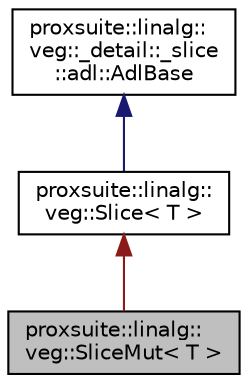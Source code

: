 digraph "proxsuite::linalg::veg::SliceMut&lt; T &gt;"
{
 // LATEX_PDF_SIZE
  bgcolor="transparent";
  edge [fontname="Helvetica",fontsize="10",labelfontname="Helvetica",labelfontsize="10"];
  node [fontname="Helvetica",fontsize="10",shape=record];
  Node1 [label="proxsuite::linalg::\lveg::SliceMut\< T \>",height=0.2,width=0.4,color="black", fillcolor="grey75", style="filled", fontcolor="black",tooltip=" "];
  Node2 -> Node1 [dir="back",color="firebrick4",fontsize="10",style="solid",fontname="Helvetica"];
  Node2 [label="proxsuite::linalg::\lveg::Slice\< T \>",height=0.2,width=0.4,color="black",URL="$structproxsuite_1_1linalg_1_1veg_1_1_slice.html",tooltip=" "];
  Node3 -> Node2 [dir="back",color="midnightblue",fontsize="10",style="solid",fontname="Helvetica"];
  Node3 [label="proxsuite::linalg::\lveg::_detail::_slice\l::adl::AdlBase",height=0.2,width=0.4,color="black",URL="$structproxsuite_1_1linalg_1_1veg_1_1__detail_1_1__slice_1_1adl_1_1_adl_base.html",tooltip=" "];
}
